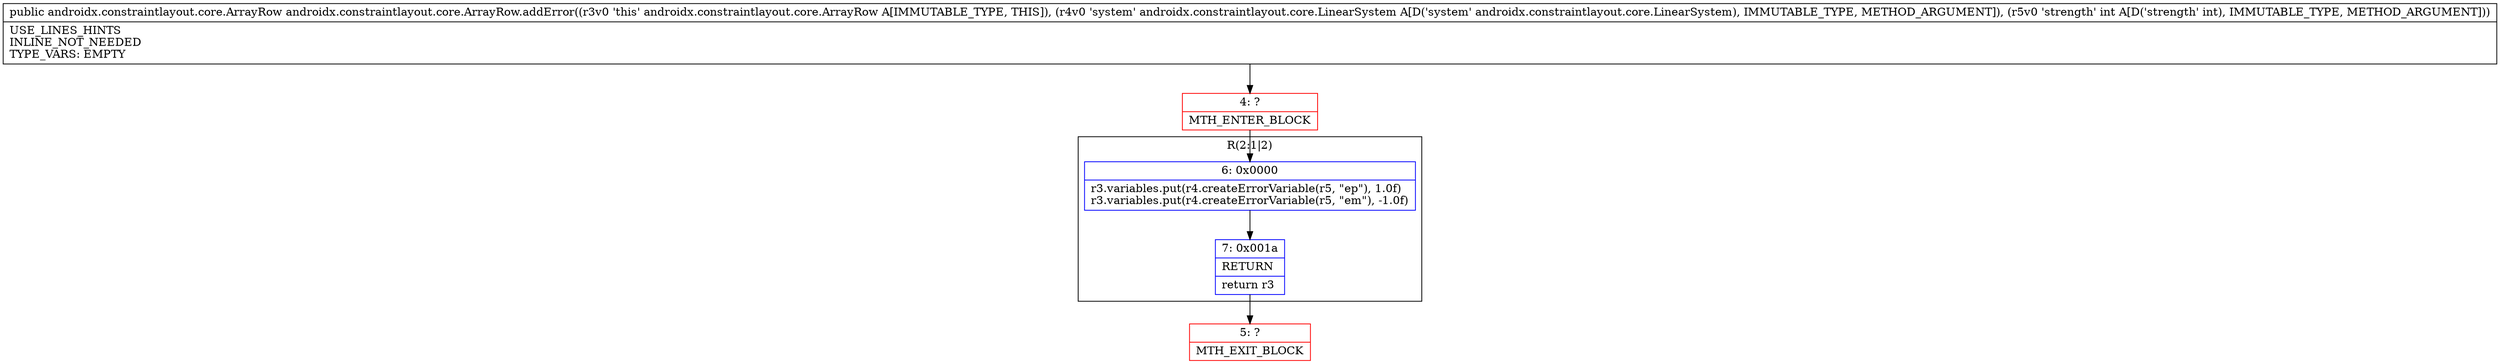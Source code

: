 digraph "CFG forandroidx.constraintlayout.core.ArrayRow.addError(Landroidx\/constraintlayout\/core\/LinearSystem;I)Landroidx\/constraintlayout\/core\/ArrayRow;" {
subgraph cluster_Region_165737510 {
label = "R(2:1|2)";
node [shape=record,color=blue];
Node_6 [shape=record,label="{6\:\ 0x0000|r3.variables.put(r4.createErrorVariable(r5, \"ep\"), 1.0f)\lr3.variables.put(r4.createErrorVariable(r5, \"em\"), \-1.0f)\l}"];
Node_7 [shape=record,label="{7\:\ 0x001a|RETURN\l|return r3\l}"];
}
Node_4 [shape=record,color=red,label="{4\:\ ?|MTH_ENTER_BLOCK\l}"];
Node_5 [shape=record,color=red,label="{5\:\ ?|MTH_EXIT_BLOCK\l}"];
MethodNode[shape=record,label="{public androidx.constraintlayout.core.ArrayRow androidx.constraintlayout.core.ArrayRow.addError((r3v0 'this' androidx.constraintlayout.core.ArrayRow A[IMMUTABLE_TYPE, THIS]), (r4v0 'system' androidx.constraintlayout.core.LinearSystem A[D('system' androidx.constraintlayout.core.LinearSystem), IMMUTABLE_TYPE, METHOD_ARGUMENT]), (r5v0 'strength' int A[D('strength' int), IMMUTABLE_TYPE, METHOD_ARGUMENT]))  | USE_LINES_HINTS\lINLINE_NOT_NEEDED\lTYPE_VARS: EMPTY\l}"];
MethodNode -> Node_4;Node_6 -> Node_7;
Node_7 -> Node_5;
Node_4 -> Node_6;
}


